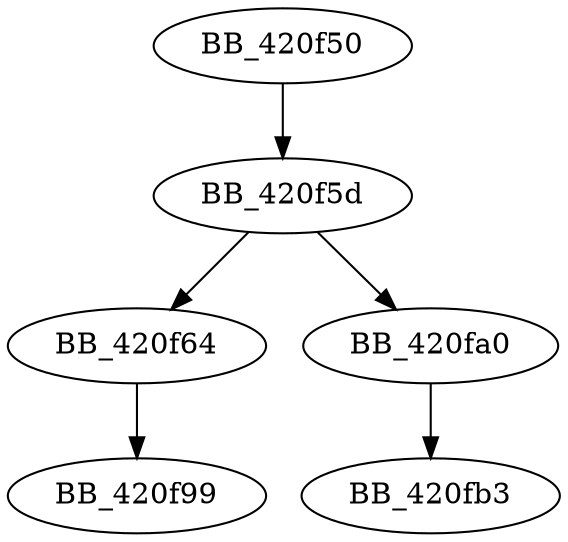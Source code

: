 DiGraph sub_420F50{
BB_420f50->BB_420f5d
BB_420f5d->BB_420f64
BB_420f5d->BB_420fa0
BB_420f64->BB_420f99
BB_420fa0->BB_420fb3
}
